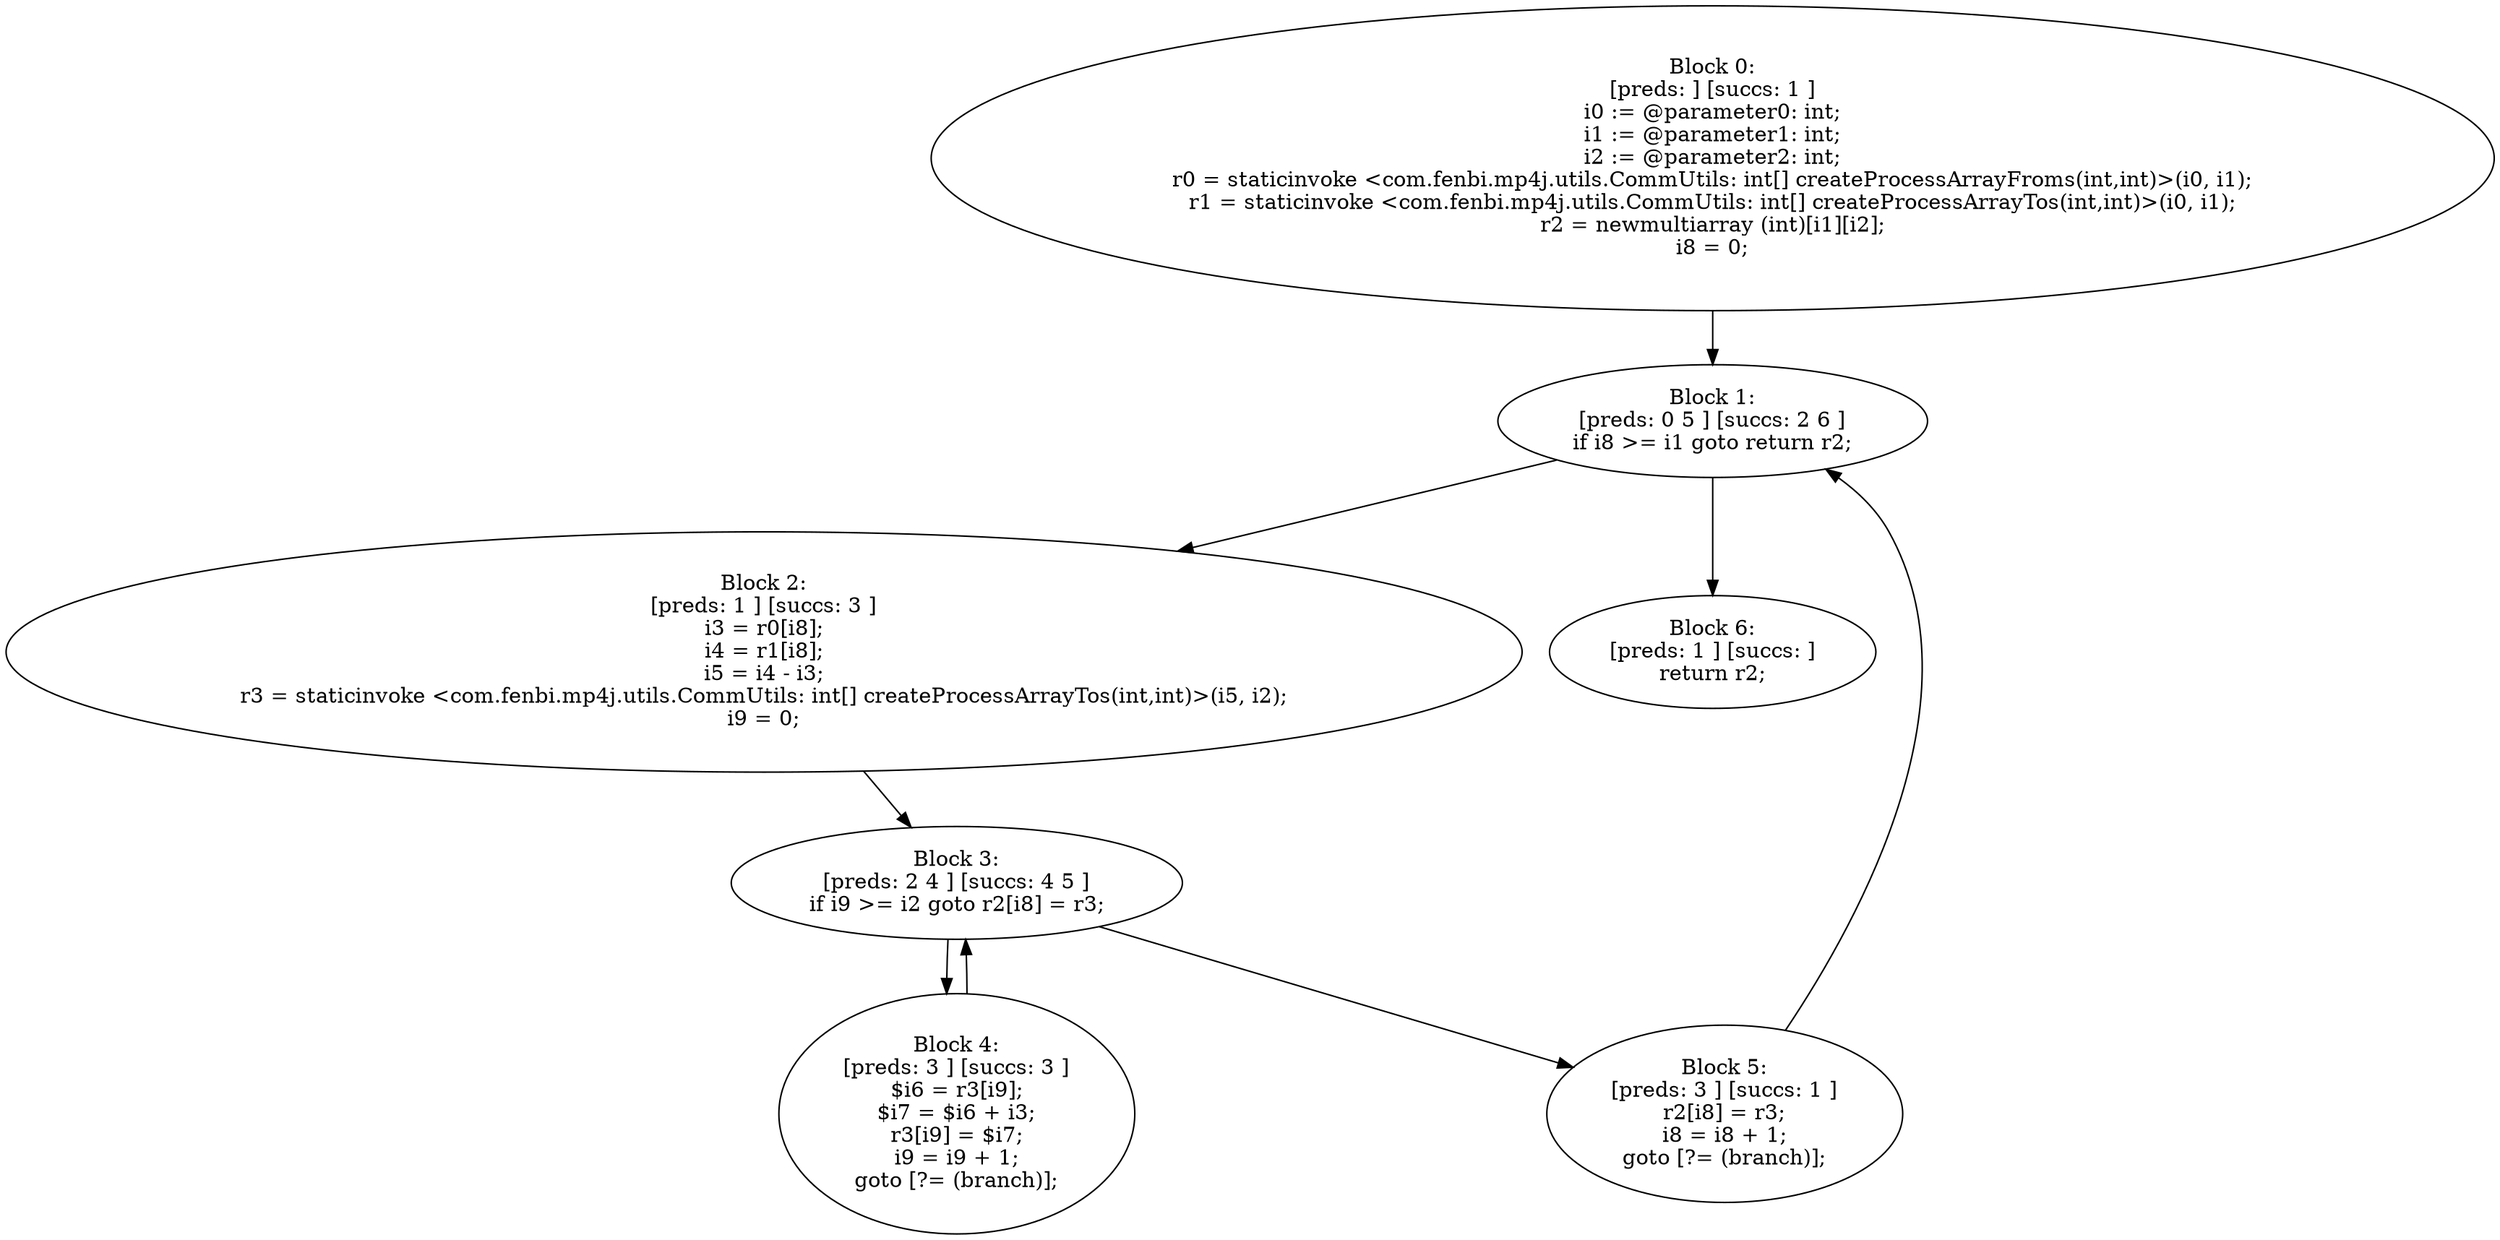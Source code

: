 digraph "unitGraph" {
    "Block 0:
[preds: ] [succs: 1 ]
i0 := @parameter0: int;
i1 := @parameter1: int;
i2 := @parameter2: int;
r0 = staticinvoke <com.fenbi.mp4j.utils.CommUtils: int[] createProcessArrayFroms(int,int)>(i0, i1);
r1 = staticinvoke <com.fenbi.mp4j.utils.CommUtils: int[] createProcessArrayTos(int,int)>(i0, i1);
r2 = newmultiarray (int)[i1][i2];
i8 = 0;
"
    "Block 1:
[preds: 0 5 ] [succs: 2 6 ]
if i8 >= i1 goto return r2;
"
    "Block 2:
[preds: 1 ] [succs: 3 ]
i3 = r0[i8];
i4 = r1[i8];
i5 = i4 - i3;
r3 = staticinvoke <com.fenbi.mp4j.utils.CommUtils: int[] createProcessArrayTos(int,int)>(i5, i2);
i9 = 0;
"
    "Block 3:
[preds: 2 4 ] [succs: 4 5 ]
if i9 >= i2 goto r2[i8] = r3;
"
    "Block 4:
[preds: 3 ] [succs: 3 ]
$i6 = r3[i9];
$i7 = $i6 + i3;
r3[i9] = $i7;
i9 = i9 + 1;
goto [?= (branch)];
"
    "Block 5:
[preds: 3 ] [succs: 1 ]
r2[i8] = r3;
i8 = i8 + 1;
goto [?= (branch)];
"
    "Block 6:
[preds: 1 ] [succs: ]
return r2;
"
    "Block 0:
[preds: ] [succs: 1 ]
i0 := @parameter0: int;
i1 := @parameter1: int;
i2 := @parameter2: int;
r0 = staticinvoke <com.fenbi.mp4j.utils.CommUtils: int[] createProcessArrayFroms(int,int)>(i0, i1);
r1 = staticinvoke <com.fenbi.mp4j.utils.CommUtils: int[] createProcessArrayTos(int,int)>(i0, i1);
r2 = newmultiarray (int)[i1][i2];
i8 = 0;
"->"Block 1:
[preds: 0 5 ] [succs: 2 6 ]
if i8 >= i1 goto return r2;
";
    "Block 1:
[preds: 0 5 ] [succs: 2 6 ]
if i8 >= i1 goto return r2;
"->"Block 2:
[preds: 1 ] [succs: 3 ]
i3 = r0[i8];
i4 = r1[i8];
i5 = i4 - i3;
r3 = staticinvoke <com.fenbi.mp4j.utils.CommUtils: int[] createProcessArrayTos(int,int)>(i5, i2);
i9 = 0;
";
    "Block 1:
[preds: 0 5 ] [succs: 2 6 ]
if i8 >= i1 goto return r2;
"->"Block 6:
[preds: 1 ] [succs: ]
return r2;
";
    "Block 2:
[preds: 1 ] [succs: 3 ]
i3 = r0[i8];
i4 = r1[i8];
i5 = i4 - i3;
r3 = staticinvoke <com.fenbi.mp4j.utils.CommUtils: int[] createProcessArrayTos(int,int)>(i5, i2);
i9 = 0;
"->"Block 3:
[preds: 2 4 ] [succs: 4 5 ]
if i9 >= i2 goto r2[i8] = r3;
";
    "Block 3:
[preds: 2 4 ] [succs: 4 5 ]
if i9 >= i2 goto r2[i8] = r3;
"->"Block 4:
[preds: 3 ] [succs: 3 ]
$i6 = r3[i9];
$i7 = $i6 + i3;
r3[i9] = $i7;
i9 = i9 + 1;
goto [?= (branch)];
";
    "Block 3:
[preds: 2 4 ] [succs: 4 5 ]
if i9 >= i2 goto r2[i8] = r3;
"->"Block 5:
[preds: 3 ] [succs: 1 ]
r2[i8] = r3;
i8 = i8 + 1;
goto [?= (branch)];
";
    "Block 4:
[preds: 3 ] [succs: 3 ]
$i6 = r3[i9];
$i7 = $i6 + i3;
r3[i9] = $i7;
i9 = i9 + 1;
goto [?= (branch)];
"->"Block 3:
[preds: 2 4 ] [succs: 4 5 ]
if i9 >= i2 goto r2[i8] = r3;
";
    "Block 5:
[preds: 3 ] [succs: 1 ]
r2[i8] = r3;
i8 = i8 + 1;
goto [?= (branch)];
"->"Block 1:
[preds: 0 5 ] [succs: 2 6 ]
if i8 >= i1 goto return r2;
";
}
